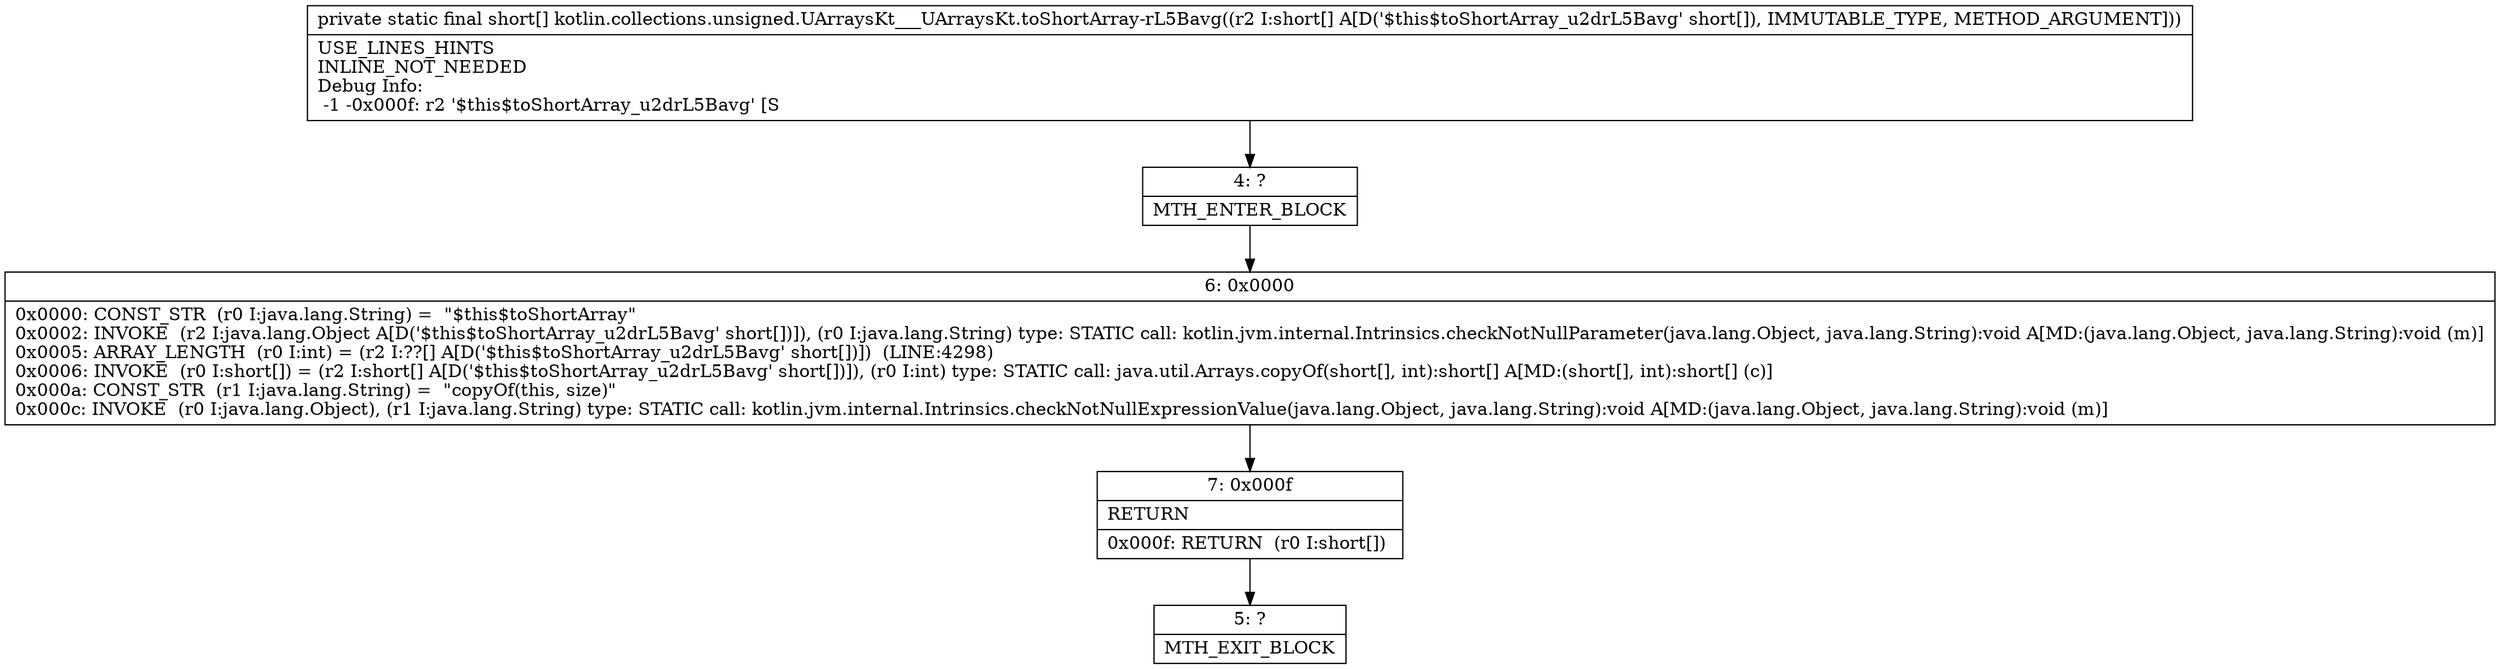 digraph "CFG forkotlin.collections.unsigned.UArraysKt___UArraysKt.toShortArray\-rL5Bavg([S)[S" {
Node_4 [shape=record,label="{4\:\ ?|MTH_ENTER_BLOCK\l}"];
Node_6 [shape=record,label="{6\:\ 0x0000|0x0000: CONST_STR  (r0 I:java.lang.String) =  \"$this$toShortArray\" \l0x0002: INVOKE  (r2 I:java.lang.Object A[D('$this$toShortArray_u2drL5Bavg' short[])]), (r0 I:java.lang.String) type: STATIC call: kotlin.jvm.internal.Intrinsics.checkNotNullParameter(java.lang.Object, java.lang.String):void A[MD:(java.lang.Object, java.lang.String):void (m)]\l0x0005: ARRAY_LENGTH  (r0 I:int) = (r2 I:??[] A[D('$this$toShortArray_u2drL5Bavg' short[])])  (LINE:4298)\l0x0006: INVOKE  (r0 I:short[]) = (r2 I:short[] A[D('$this$toShortArray_u2drL5Bavg' short[])]), (r0 I:int) type: STATIC call: java.util.Arrays.copyOf(short[], int):short[] A[MD:(short[], int):short[] (c)]\l0x000a: CONST_STR  (r1 I:java.lang.String) =  \"copyOf(this, size)\" \l0x000c: INVOKE  (r0 I:java.lang.Object), (r1 I:java.lang.String) type: STATIC call: kotlin.jvm.internal.Intrinsics.checkNotNullExpressionValue(java.lang.Object, java.lang.String):void A[MD:(java.lang.Object, java.lang.String):void (m)]\l}"];
Node_7 [shape=record,label="{7\:\ 0x000f|RETURN\l|0x000f: RETURN  (r0 I:short[]) \l}"];
Node_5 [shape=record,label="{5\:\ ?|MTH_EXIT_BLOCK\l}"];
MethodNode[shape=record,label="{private static final short[] kotlin.collections.unsigned.UArraysKt___UArraysKt.toShortArray\-rL5Bavg((r2 I:short[] A[D('$this$toShortArray_u2drL5Bavg' short[]), IMMUTABLE_TYPE, METHOD_ARGUMENT]))  | USE_LINES_HINTS\lINLINE_NOT_NEEDED\lDebug Info:\l  \-1 \-0x000f: r2 '$this$toShortArray_u2drL5Bavg' [S\l}"];
MethodNode -> Node_4;Node_4 -> Node_6;
Node_6 -> Node_7;
Node_7 -> Node_5;
}


